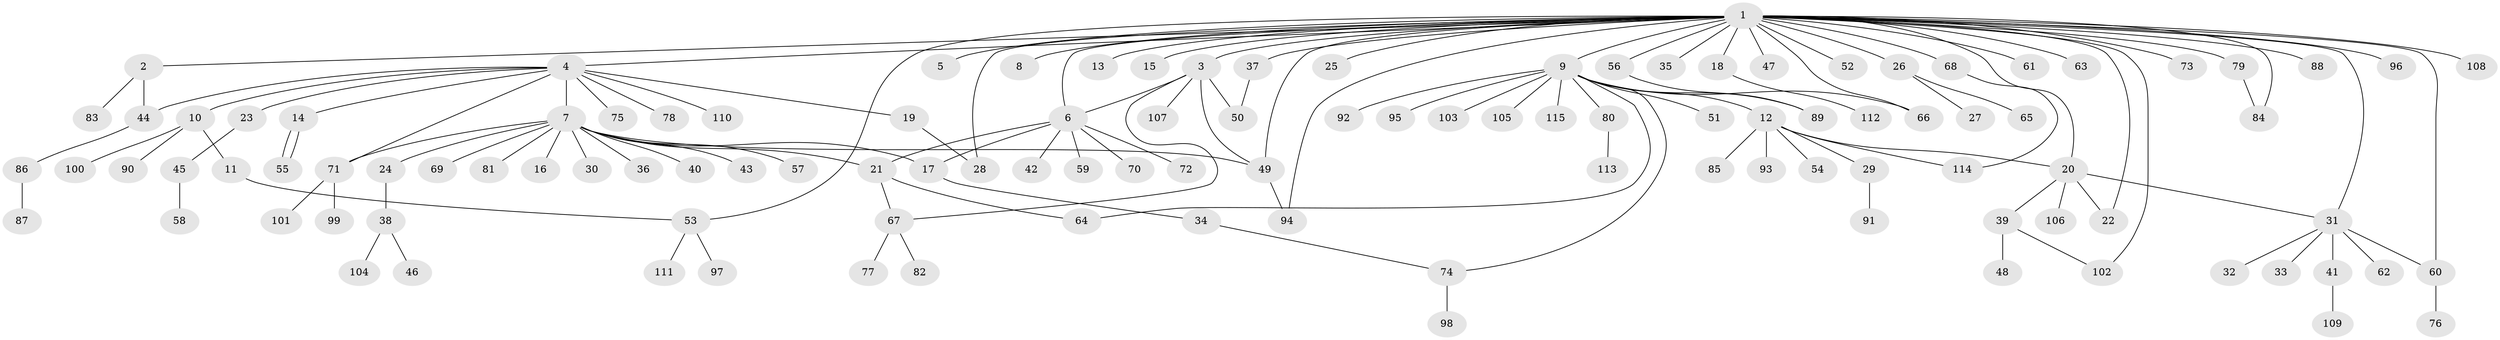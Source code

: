 // Generated by graph-tools (version 1.1) at 2025/01/03/09/25 03:01:57]
// undirected, 115 vertices, 138 edges
graph export_dot {
graph [start="1"]
  node [color=gray90,style=filled];
  1;
  2;
  3;
  4;
  5;
  6;
  7;
  8;
  9;
  10;
  11;
  12;
  13;
  14;
  15;
  16;
  17;
  18;
  19;
  20;
  21;
  22;
  23;
  24;
  25;
  26;
  27;
  28;
  29;
  30;
  31;
  32;
  33;
  34;
  35;
  36;
  37;
  38;
  39;
  40;
  41;
  42;
  43;
  44;
  45;
  46;
  47;
  48;
  49;
  50;
  51;
  52;
  53;
  54;
  55;
  56;
  57;
  58;
  59;
  60;
  61;
  62;
  63;
  64;
  65;
  66;
  67;
  68;
  69;
  70;
  71;
  72;
  73;
  74;
  75;
  76;
  77;
  78;
  79;
  80;
  81;
  82;
  83;
  84;
  85;
  86;
  87;
  88;
  89;
  90;
  91;
  92;
  93;
  94;
  95;
  96;
  97;
  98;
  99;
  100;
  101;
  102;
  103;
  104;
  105;
  106;
  107;
  108;
  109;
  110;
  111;
  112;
  113;
  114;
  115;
  1 -- 2;
  1 -- 3;
  1 -- 4;
  1 -- 5;
  1 -- 6;
  1 -- 8;
  1 -- 9;
  1 -- 13;
  1 -- 15;
  1 -- 18;
  1 -- 20;
  1 -- 22;
  1 -- 25;
  1 -- 26;
  1 -- 28;
  1 -- 31;
  1 -- 35;
  1 -- 37;
  1 -- 47;
  1 -- 49;
  1 -- 52;
  1 -- 53;
  1 -- 56;
  1 -- 60;
  1 -- 61;
  1 -- 63;
  1 -- 66;
  1 -- 68;
  1 -- 73;
  1 -- 79;
  1 -- 84;
  1 -- 88;
  1 -- 94;
  1 -- 96;
  1 -- 102;
  1 -- 108;
  2 -- 44;
  2 -- 83;
  3 -- 6;
  3 -- 49;
  3 -- 50;
  3 -- 67;
  3 -- 107;
  4 -- 7;
  4 -- 10;
  4 -- 14;
  4 -- 19;
  4 -- 23;
  4 -- 44;
  4 -- 71;
  4 -- 75;
  4 -- 78;
  4 -- 110;
  6 -- 17;
  6 -- 21;
  6 -- 42;
  6 -- 59;
  6 -- 70;
  6 -- 72;
  7 -- 16;
  7 -- 17;
  7 -- 21;
  7 -- 24;
  7 -- 30;
  7 -- 36;
  7 -- 40;
  7 -- 43;
  7 -- 49;
  7 -- 57;
  7 -- 69;
  7 -- 71;
  7 -- 81;
  9 -- 12;
  9 -- 51;
  9 -- 64;
  9 -- 66;
  9 -- 74;
  9 -- 80;
  9 -- 89;
  9 -- 92;
  9 -- 95;
  9 -- 103;
  9 -- 105;
  9 -- 115;
  10 -- 11;
  10 -- 90;
  10 -- 100;
  11 -- 53;
  12 -- 20;
  12 -- 29;
  12 -- 54;
  12 -- 85;
  12 -- 93;
  12 -- 114;
  14 -- 55;
  14 -- 55;
  17 -- 34;
  18 -- 112;
  19 -- 28;
  20 -- 22;
  20 -- 31;
  20 -- 39;
  20 -- 106;
  21 -- 64;
  21 -- 67;
  23 -- 45;
  24 -- 38;
  26 -- 27;
  26 -- 65;
  29 -- 91;
  31 -- 32;
  31 -- 33;
  31 -- 41;
  31 -- 60;
  31 -- 62;
  34 -- 74;
  37 -- 50;
  38 -- 46;
  38 -- 104;
  39 -- 48;
  39 -- 102;
  41 -- 109;
  44 -- 86;
  45 -- 58;
  49 -- 94;
  53 -- 97;
  53 -- 111;
  56 -- 89;
  60 -- 76;
  67 -- 77;
  67 -- 82;
  68 -- 114;
  71 -- 99;
  71 -- 101;
  74 -- 98;
  79 -- 84;
  80 -- 113;
  86 -- 87;
}
